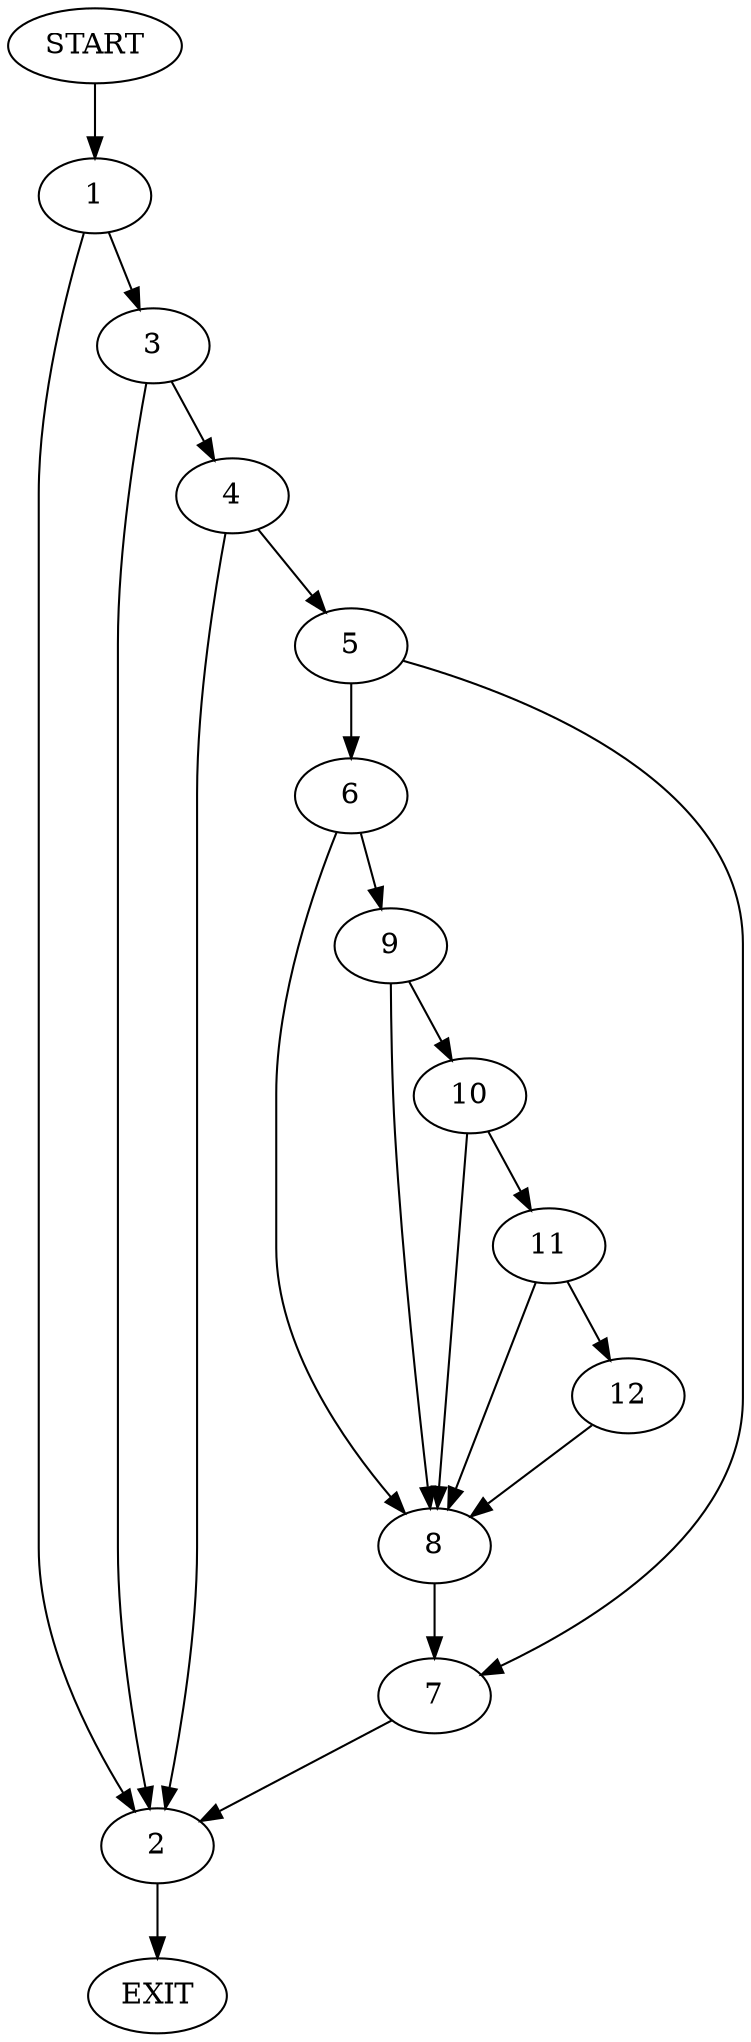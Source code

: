 digraph {
0 [label="START"]
13 [label="EXIT"]
0 -> 1
1 -> 2
1 -> 3
2 -> 13
3 -> 2
3 -> 4
4 -> 5
4 -> 2
5 -> 6
5 -> 7
7 -> 2
6 -> 8
6 -> 9
8 -> 7
9 -> 8
9 -> 10
10 -> 11
10 -> 8
11 -> 8
11 -> 12
12 -> 8
}
